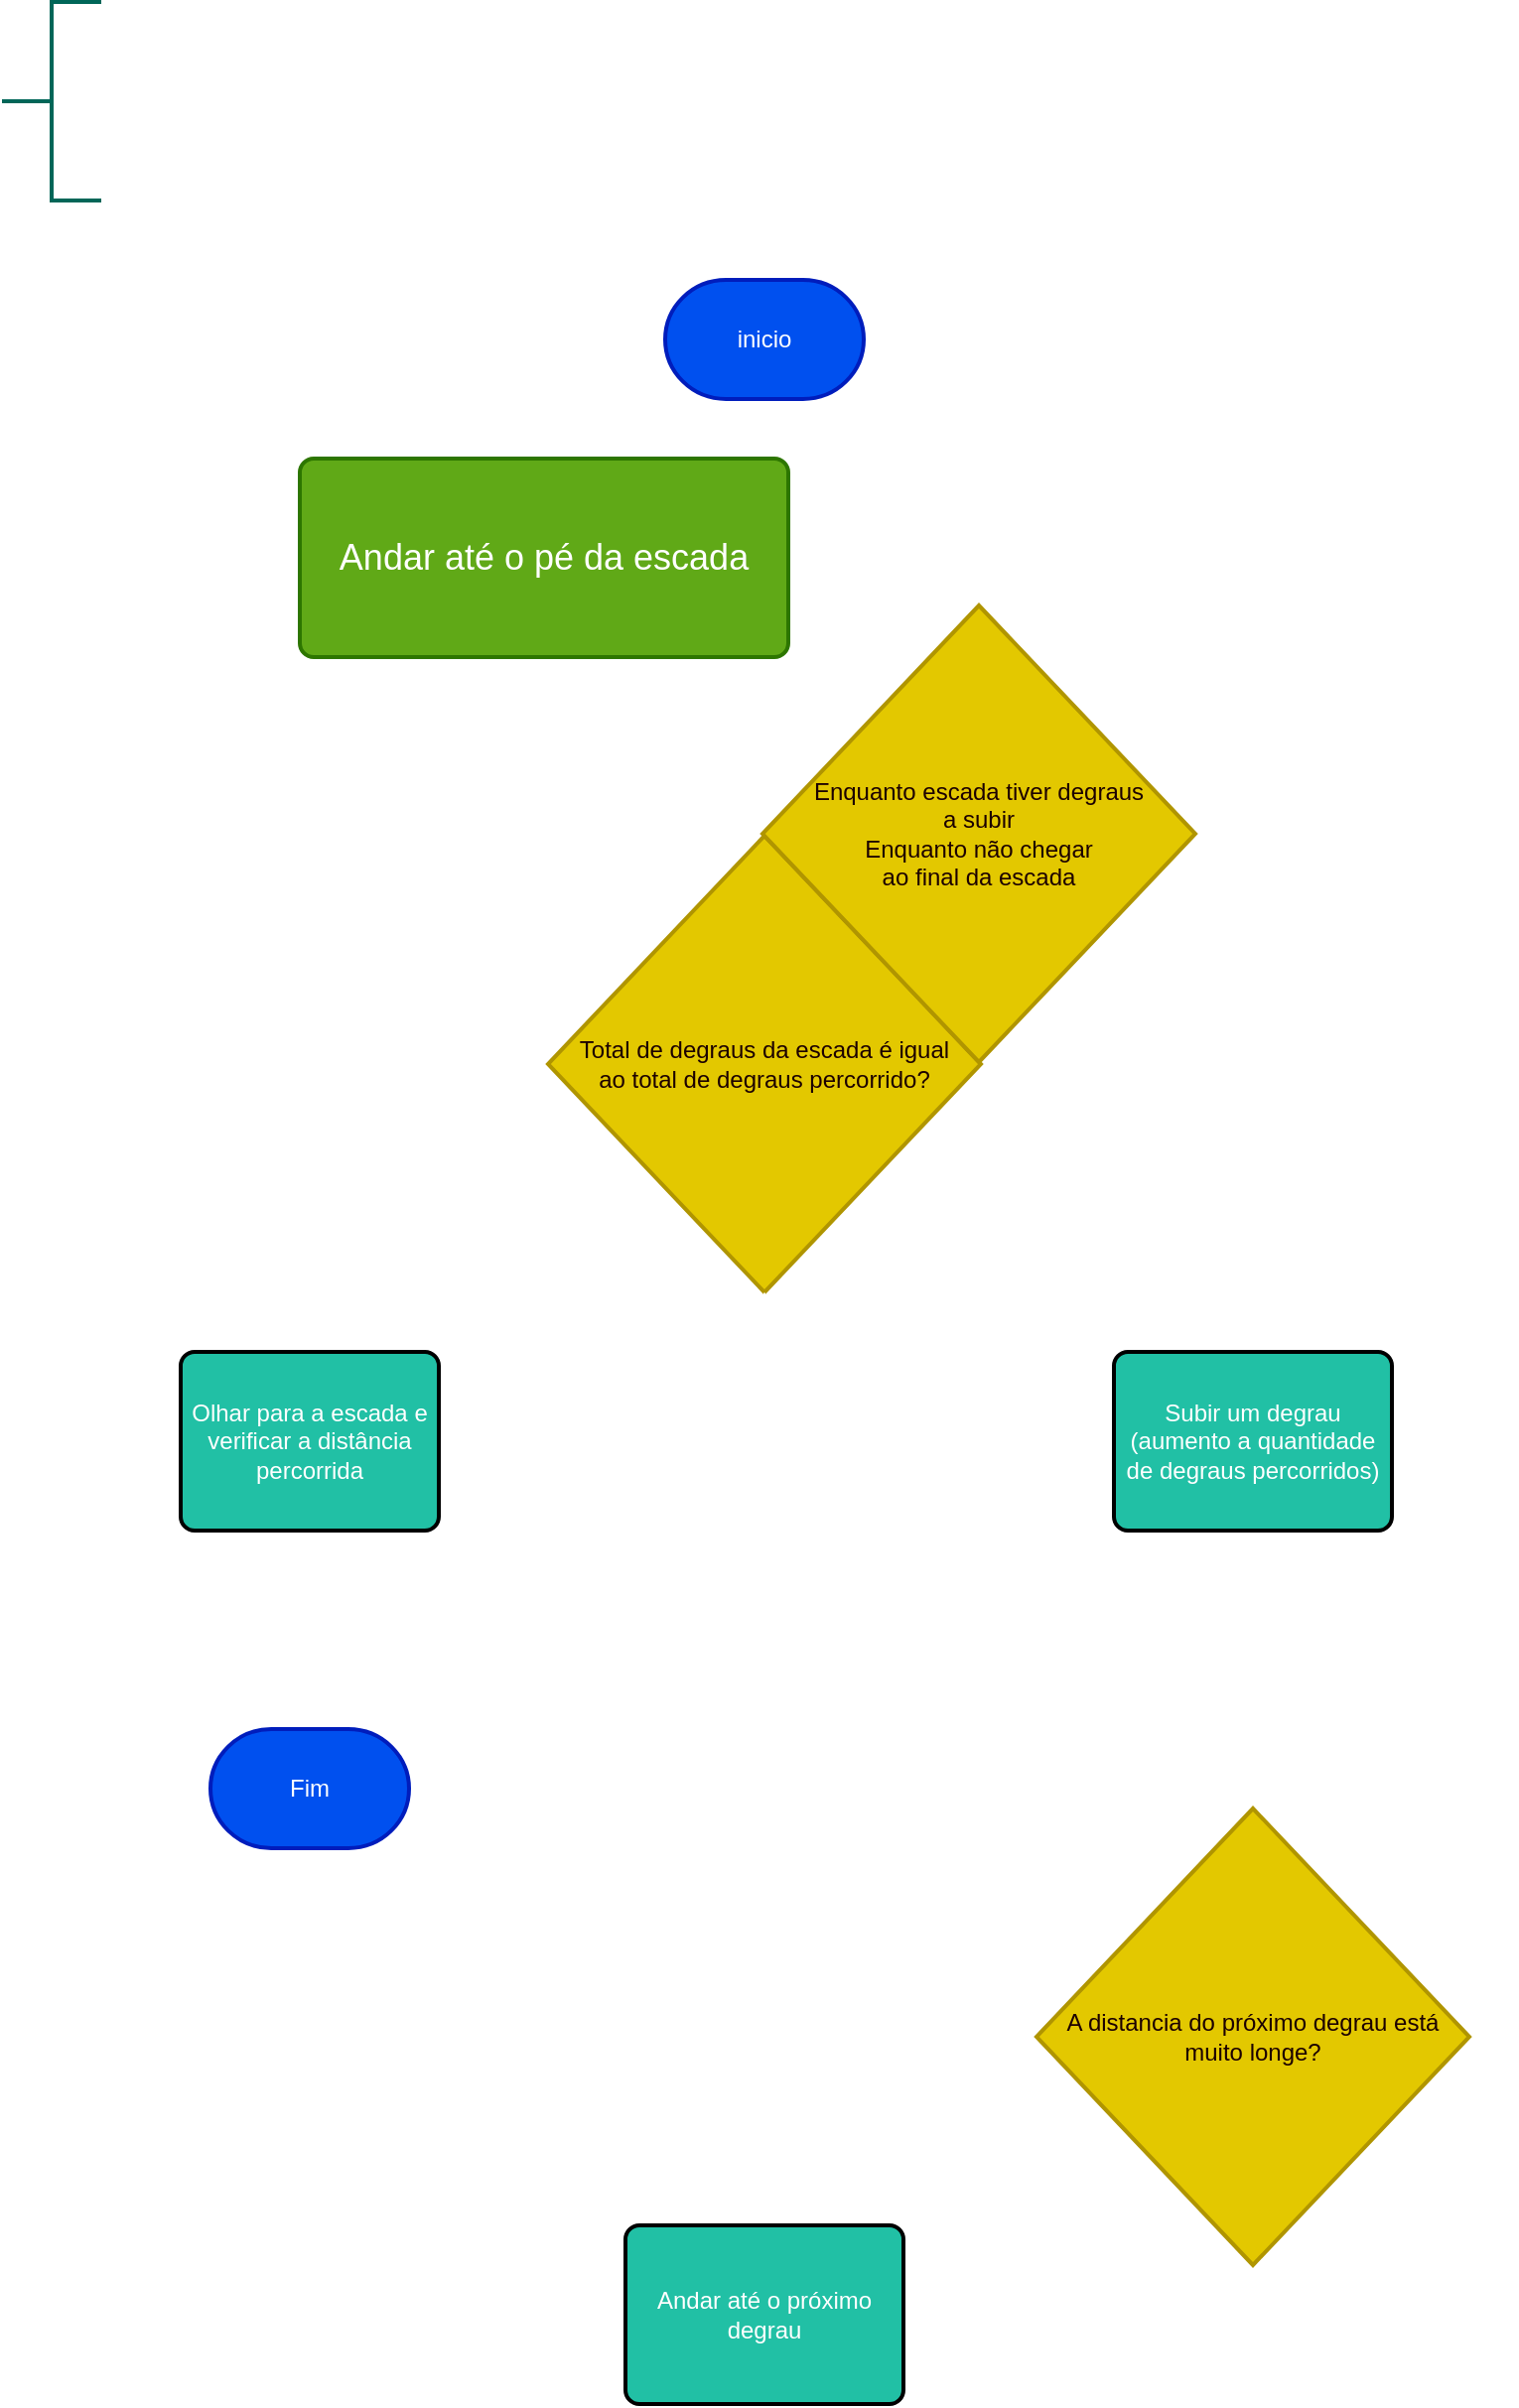 <mxfile version="20.2.7" type="google"><diagram id="H-aak9ot1b18hxf4E2Gp" name="Page-1"><mxGraphModel grid="1" page="1" gridSize="10" guides="1" tooltips="1" connect="1" arrows="1" fold="1" pageScale="1" pageWidth="827" pageHeight="1169" math="0" shadow="0"><root><mxCell id="0"/><mxCell id="1" parent="0"/><mxCell id="Cd8FOsClYufzSh2CDBpn-1" value="&lt;font style=&quot;font-size: 18px;&quot;&gt;Objetivo: Subir escadaria&lt;br&gt;Teste1: escadaria com 20 degraus e um passarela no 10 degrau&lt;br&gt;Teste2: escadaria com 0 degraus&lt;br&gt;Teste3: escadaria com 350 degraus e 3 passarelas&lt;br&gt;&lt;/font&gt;" style="strokeWidth=2;html=1;shape=mxgraph.flowchart.annotation_2;align=left;labelPosition=right;pointerEvents=1;fillColor=#21C0A5;strokeColor=#006658;fontColor=#FFFFFF;" vertex="1" parent="1"><mxGeometry x="30" y="-220" width="50" height="100" as="geometry"/></mxCell><mxCell id="5xuZkBWWwdUcLsBTfHdI-2" style="edgeStyle=orthogonalEdgeStyle;rounded=0;orthogonalLoop=1;jettySize=auto;html=1;fontColor=#FFFFFF;strokeColor=#FFFFFF;fillColor=#21C0A5;" edge="1" parent="1" source="Cd8FOsClYufzSh2CDBpn-2" target="5xuZkBWWwdUcLsBTfHdI-1"><mxGeometry relative="1" as="geometry"/></mxCell><mxCell id="Cd8FOsClYufzSh2CDBpn-2" value="inicio" style="strokeWidth=2;html=1;shape=mxgraph.flowchart.terminator;whiteSpace=wrap;fillColor=#0050ef;strokeColor=#001DBC;fontColor=#ffffff;" vertex="1" parent="1"><mxGeometry x="364" y="-80" width="100" height="60" as="geometry"/></mxCell><mxCell id="5xuZkBWWwdUcLsBTfHdI-4" style="edgeStyle=orthogonalEdgeStyle;rounded=0;orthogonalLoop=1;jettySize=auto;html=1;fontColor=#FFFFFF;strokeColor=#FFFFFF;fillColor=#21C0A5;" edge="1" parent="1" source="5xuZkBWWwdUcLsBTfHdI-1" target="5xuZkBWWwdUcLsBTfHdI-3"><mxGeometry relative="1" as="geometry"/></mxCell><mxCell id="5xuZkBWWwdUcLsBTfHdI-1" value="Andar até o pé da escada" style="rounded=1;whiteSpace=wrap;html=1;absoluteArcSize=1;arcSize=14;strokeWidth=2;fontSize=18;fillColor=#60a917;strokeColor=#2D7600;fontColor=#ffffff;" vertex="1" parent="1"><mxGeometry x="180" y="10" width="246" height="100" as="geometry"/></mxCell><mxCell id="5xuZkBWWwdUcLsBTfHdI-6" value="sim" style="edgeStyle=orthogonalEdgeStyle;rounded=0;orthogonalLoop=1;jettySize=auto;html=1;fontColor=#FFFFFF;strokeColor=#FFFFFF;fillColor=#21C0A5;" edge="1" parent="1" source="5xuZkBWWwdUcLsBTfHdI-3" target="5xuZkBWWwdUcLsBTfHdI-5"><mxGeometry x="0.245" y="-5" relative="1" as="geometry"><mxPoint as="offset"/></mxGeometry></mxCell><mxCell id="5xuZkBWWwdUcLsBTfHdI-10" value="Não" style="edgeStyle=orthogonalEdgeStyle;rounded=0;orthogonalLoop=1;jettySize=auto;html=1;fontColor=#FFFFFF;strokeColor=#FFFFFF;fillColor=#21C0A5;" edge="1" parent="1" source="5xuZkBWWwdUcLsBTfHdI-3" target="5xuZkBWWwdUcLsBTfHdI-9"><mxGeometry x="0.291" relative="1" as="geometry"><mxPoint as="offset"/></mxGeometry></mxCell><mxCell id="5xuZkBWWwdUcLsBTfHdI-3" value="Total de degraus da escada é igual &lt;br&gt;ao total de degraus percorrido?" style="strokeWidth=2;html=1;shape=mxgraph.flowchart.decision;whiteSpace=wrap;fontColor=#1C0000;fillColor=#e3c800;strokeColor=#B09500;" vertex="1" parent="1"><mxGeometry x="305" y="200" width="218" height="230" as="geometry"/></mxCell><mxCell id="5xuZkBWWwdUcLsBTfHdI-8" style="edgeStyle=orthogonalEdgeStyle;rounded=0;orthogonalLoop=1;jettySize=auto;html=1;fontColor=#FFFFFF;strokeColor=#FFFFFF;fillColor=#21C0A5;" edge="1" parent="1" source="5xuZkBWWwdUcLsBTfHdI-5" target="5xuZkBWWwdUcLsBTfHdI-7"><mxGeometry relative="1" as="geometry"/></mxCell><mxCell id="5xuZkBWWwdUcLsBTfHdI-5" value="Olhar para a escada e verificar a distância percorrida" style="rounded=1;whiteSpace=wrap;html=1;absoluteArcSize=1;arcSize=14;strokeWidth=2;fontColor=#FFFFFF;fillColor=#21C0A5;" vertex="1" parent="1"><mxGeometry x="120" y="460" width="130" height="90" as="geometry"/></mxCell><mxCell id="5xuZkBWWwdUcLsBTfHdI-7" value="Fim" style="strokeWidth=2;html=1;shape=mxgraph.flowchart.terminator;whiteSpace=wrap;fillColor=#0050ef;strokeColor=#001DBC;fontColor=#ffffff;" vertex="1" parent="1"><mxGeometry x="135" y="650" width="100" height="60" as="geometry"/></mxCell><mxCell id="5xuZkBWWwdUcLsBTfHdI-12" style="edgeStyle=orthogonalEdgeStyle;rounded=0;orthogonalLoop=1;jettySize=auto;html=1;fontColor=#FFFFFF;strokeColor=#FFFFFF;fillColor=#21C0A5;" edge="1" parent="1" source="5xuZkBWWwdUcLsBTfHdI-9" target="5xuZkBWWwdUcLsBTfHdI-11"><mxGeometry relative="1" as="geometry"/></mxCell><mxCell id="5xuZkBWWwdUcLsBTfHdI-9" value="Subir um degrau&lt;br&gt;(aumento a quantidade de degraus percorridos)" style="rounded=1;whiteSpace=wrap;html=1;absoluteArcSize=1;arcSize=14;strokeWidth=2;fontColor=#FFFFFF;fillColor=#21C0A5;" vertex="1" parent="1"><mxGeometry x="590" y="460" width="140" height="90" as="geometry"/></mxCell><mxCell id="5xuZkBWWwdUcLsBTfHdI-13" value="Não" style="edgeStyle=orthogonalEdgeStyle;rounded=0;orthogonalLoop=1;jettySize=auto;html=1;fontColor=#FFFFFF;strokeColor=#FFFFFF;fillColor=#21C0A5;" edge="1" parent="1" source="5xuZkBWWwdUcLsBTfHdI-11" target="5xuZkBWWwdUcLsBTfHdI-3"><mxGeometry x="0.609" relative="1" as="geometry"><mxPoint as="offset"/></mxGeometry></mxCell><mxCell id="5xuZkBWWwdUcLsBTfHdI-15" value="Sim" style="edgeStyle=orthogonalEdgeStyle;rounded=0;orthogonalLoop=1;jettySize=auto;html=1;entryX=1.007;entryY=0.561;entryDx=0;entryDy=0;entryPerimeter=0;fontColor=#FFFFFF;strokeColor=#FFFFFF;fillColor=#21C0A5;exitX=0.5;exitY=1;exitDx=0;exitDy=0;exitPerimeter=0;" edge="1" parent="1" source="5xuZkBWWwdUcLsBTfHdI-11" target="5xuZkBWWwdUcLsBTfHdI-14"><mxGeometry x="-0.44" relative="1" as="geometry"><mxPoint as="offset"/></mxGeometry></mxCell><mxCell id="5xuZkBWWwdUcLsBTfHdI-11" value="A distancia do próximo degrau está muito longe?" style="strokeWidth=2;html=1;shape=mxgraph.flowchart.decision;whiteSpace=wrap;fontColor=#1C0000;fillColor=#e3c800;strokeColor=#B09500;" vertex="1" parent="1"><mxGeometry x="551" y="690" width="218" height="230" as="geometry"/></mxCell><mxCell id="5xuZkBWWwdUcLsBTfHdI-16" style="edgeStyle=orthogonalEdgeStyle;rounded=0;orthogonalLoop=1;jettySize=auto;html=1;fontColor=#FFFFFF;strokeColor=#FFFFFF;fillColor=#21C0A5;exitX=0;exitY=0.5;exitDx=0;exitDy=0;entryX=0.5;entryY=1;entryDx=0;entryDy=0;entryPerimeter=0;" edge="1" parent="1" source="5xuZkBWWwdUcLsBTfHdI-14" target="5xuZkBWWwdUcLsBTfHdI-3"><mxGeometry relative="1" as="geometry"><mxPoint x="410" y="430" as="targetPoint"/><Array as="points"><mxPoint x="324" y="945"/><mxPoint x="324" y="610"/><mxPoint x="414" y="610"/></Array></mxGeometry></mxCell><mxCell id="5xuZkBWWwdUcLsBTfHdI-14" value="Andar até o próximo degrau" style="rounded=1;whiteSpace=wrap;html=1;absoluteArcSize=1;arcSize=14;strokeWidth=2;fontColor=#FFFFFF;fillColor=#21C0A5;" vertex="1" parent="1"><mxGeometry x="344" y="900" width="140" height="90" as="geometry"/></mxCell><mxCell id="5xuZkBWWwdUcLsBTfHdI-17" value="&lt;div style=&quot;text-align: left;&quot;&gt;&lt;span style=&quot;background-color: initial;&quot;&gt;Total percorrido:0&lt;/span&gt;&lt;/div&gt;Total da escadaria:350" style="text;strokeColor=none;fillColor=none;html=1;fontSize=24;fontStyle=1;verticalAlign=middle;align=center;fontColor=#FFFFFF;" vertex="1" parent="1"><mxGeometry x="523" y="-110" width="270" height="80" as="geometry"/></mxCell><mxCell id="yMiP_fuhEH8gM9XlF_qM-1" value="Enquanto escada tiver degraus&lt;br&gt;a subir&lt;br&gt;Enquanto não chegar&lt;br&gt;ao final da escada" style="strokeWidth=2;html=1;shape=mxgraph.flowchart.decision;whiteSpace=wrap;fontColor=#1C0000;fillColor=#e3c800;strokeColor=#B09500;" vertex="1" parent="1"><mxGeometry x="413" y="84" width="218" height="230" as="geometry"/></mxCell></root></mxGraphModel></diagram></mxfile>